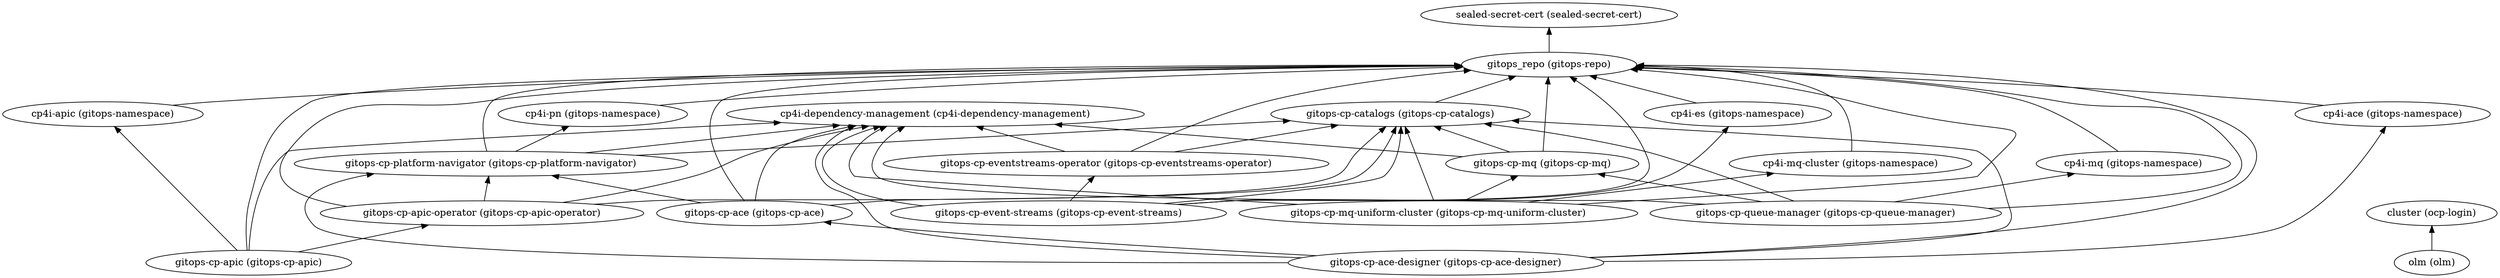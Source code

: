 digraph {
    rankdir="BT"
    "gitops-cp-ace (gitops-cp-ace)" -> "gitops_repo (gitops-repo)"
"gitops-cp-ace (gitops-cp-ace)" -> "gitops-cp-catalogs (gitops-cp-catalogs)"
"gitops-cp-ace (gitops-cp-ace)" -> "gitops-cp-platform-navigator (gitops-cp-platform-navigator)"
"gitops-cp-ace (gitops-cp-ace)" -> "cp4i-dependency-management (cp4i-dependency-management)"
"gitops-cp-ace (gitops-cp-ace)"
"gitops_repo (gitops-repo)" -> "sealed-secret-cert (sealed-secret-cert)"
"gitops_repo (gitops-repo)"
"sealed-secret-cert (sealed-secret-cert)"
"gitops-cp-catalogs (gitops-cp-catalogs)" -> "gitops_repo (gitops-repo)"
"gitops-cp-catalogs (gitops-cp-catalogs)"
"gitops-cp-platform-navigator (gitops-cp-platform-navigator)" -> "gitops_repo (gitops-repo)"
"gitops-cp-platform-navigator (gitops-cp-platform-navigator)" -> "cp4i-pn (gitops-namespace)"
"gitops-cp-platform-navigator (gitops-cp-platform-navigator)" -> "gitops-cp-catalogs (gitops-cp-catalogs)"
"gitops-cp-platform-navigator (gitops-cp-platform-navigator)" -> "cp4i-dependency-management (cp4i-dependency-management)"
"gitops-cp-platform-navigator (gitops-cp-platform-navigator)"
"cp4i-pn (gitops-namespace)" -> "gitops_repo (gitops-repo)"
"cp4i-pn (gitops-namespace)"
"cp4i-dependency-management (cp4i-dependency-management)"
"gitops-cp-ace-designer (gitops-cp-ace-designer)" -> "gitops_repo (gitops-repo)"
"gitops-cp-ace-designer (gitops-cp-ace-designer)" -> "cp4i-ace (gitops-namespace)"
"gitops-cp-ace-designer (gitops-cp-ace-designer)" -> "gitops-cp-catalogs (gitops-cp-catalogs)"
"gitops-cp-ace-designer (gitops-cp-ace-designer)" -> "cp4i-dependency-management (cp4i-dependency-management)"
"gitops-cp-ace-designer (gitops-cp-ace-designer)" -> "gitops-cp-ace (gitops-cp-ace)"
"gitops-cp-ace-designer (gitops-cp-ace-designer)" -> "gitops-cp-platform-navigator (gitops-cp-platform-navigator)"
"gitops-cp-ace-designer (gitops-cp-ace-designer)"
"cp4i-ace (gitops-namespace)" -> "gitops_repo (gitops-repo)"
"cp4i-ace (gitops-namespace)"
"gitops-cp-apic (gitops-cp-apic)" -> "gitops_repo (gitops-repo)"
"gitops-cp-apic (gitops-cp-apic)" -> "cp4i-apic (gitops-namespace)"
"gitops-cp-apic (gitops-cp-apic)" -> "gitops-cp-apic-operator (gitops-cp-apic-operator)"
"gitops-cp-apic (gitops-cp-apic)" -> "cp4i-dependency-management (cp4i-dependency-management)"
"gitops-cp-apic (gitops-cp-apic)"
"cp4i-apic (gitops-namespace)" -> "gitops_repo (gitops-repo)"
"cp4i-apic (gitops-namespace)"
"gitops-cp-apic-operator (gitops-cp-apic-operator)" -> "gitops_repo (gitops-repo)"
"gitops-cp-apic-operator (gitops-cp-apic-operator)" -> "gitops-cp-catalogs (gitops-cp-catalogs)"
"gitops-cp-apic-operator (gitops-cp-apic-operator)" -> "gitops-cp-platform-navigator (gitops-cp-platform-navigator)"
"gitops-cp-apic-operator (gitops-cp-apic-operator)" -> "cp4i-dependency-management (cp4i-dependency-management)"
"gitops-cp-apic-operator (gitops-cp-apic-operator)"
"gitops-cp-event-streams (gitops-cp-event-streams)" -> "gitops_repo (gitops-repo)"
"gitops-cp-event-streams (gitops-cp-event-streams)" -> "gitops-cp-catalogs (gitops-cp-catalogs)"
"gitops-cp-event-streams (gitops-cp-event-streams)" -> "cp4i-dependency-management (cp4i-dependency-management)"
"gitops-cp-event-streams (gitops-cp-event-streams)" -> "cp4i-es (gitops-namespace)"
"gitops-cp-event-streams (gitops-cp-event-streams)" -> "gitops-cp-eventstreams-operator (gitops-cp-eventstreams-operator)"
"gitops-cp-event-streams (gitops-cp-event-streams)"
"cp4i-es (gitops-namespace)" -> "gitops_repo (gitops-repo)"
"cp4i-es (gitops-namespace)"
"gitops-cp-eventstreams-operator (gitops-cp-eventstreams-operator)" -> "gitops_repo (gitops-repo)"
"gitops-cp-eventstreams-operator (gitops-cp-eventstreams-operator)" -> "gitops-cp-catalogs (gitops-cp-catalogs)"
"gitops-cp-eventstreams-operator (gitops-cp-eventstreams-operator)" -> "cp4i-dependency-management (cp4i-dependency-management)"
"gitops-cp-eventstreams-operator (gitops-cp-eventstreams-operator)"
"gitops-cp-mq (gitops-cp-mq)" -> "gitops_repo (gitops-repo)"
"gitops-cp-mq (gitops-cp-mq)" -> "gitops-cp-catalogs (gitops-cp-catalogs)"
"gitops-cp-mq (gitops-cp-mq)" -> "cp4i-dependency-management (cp4i-dependency-management)"
"gitops-cp-mq (gitops-cp-mq)"
"gitops-cp-mq-uniform-cluster (gitops-cp-mq-uniform-cluster)" -> "gitops_repo (gitops-repo)"
"gitops-cp-mq-uniform-cluster (gitops-cp-mq-uniform-cluster)" -> "gitops-cp-catalogs (gitops-cp-catalogs)"
"gitops-cp-mq-uniform-cluster (gitops-cp-mq-uniform-cluster)" -> "cp4i-dependency-management (cp4i-dependency-management)"
"gitops-cp-mq-uniform-cluster (gitops-cp-mq-uniform-cluster)" -> "cp4i-mq-cluster (gitops-namespace)"
"gitops-cp-mq-uniform-cluster (gitops-cp-mq-uniform-cluster)" -> "gitops-cp-mq (gitops-cp-mq)"
"gitops-cp-mq-uniform-cluster (gitops-cp-mq-uniform-cluster)"
"cp4i-mq-cluster (gitops-namespace)" -> "gitops_repo (gitops-repo)"
"cp4i-mq-cluster (gitops-namespace)"
"gitops-cp-queue-manager (gitops-cp-queue-manager)" -> "gitops_repo (gitops-repo)"
"gitops-cp-queue-manager (gitops-cp-queue-manager)" -> "gitops-cp-catalogs (gitops-cp-catalogs)"
"gitops-cp-queue-manager (gitops-cp-queue-manager)" -> "cp4i-dependency-management (cp4i-dependency-management)"
"gitops-cp-queue-manager (gitops-cp-queue-manager)" -> "cp4i-mq (gitops-namespace)"
"gitops-cp-queue-manager (gitops-cp-queue-manager)" -> "gitops-cp-mq (gitops-cp-mq)"
"gitops-cp-queue-manager (gitops-cp-queue-manager)"
"cp4i-mq (gitops-namespace)" -> "gitops_repo (gitops-repo)"
"cp4i-mq (gitops-namespace)"
"cluster (ocp-login)"
"olm (olm)" -> "cluster (ocp-login)"
"olm (olm)"
  }